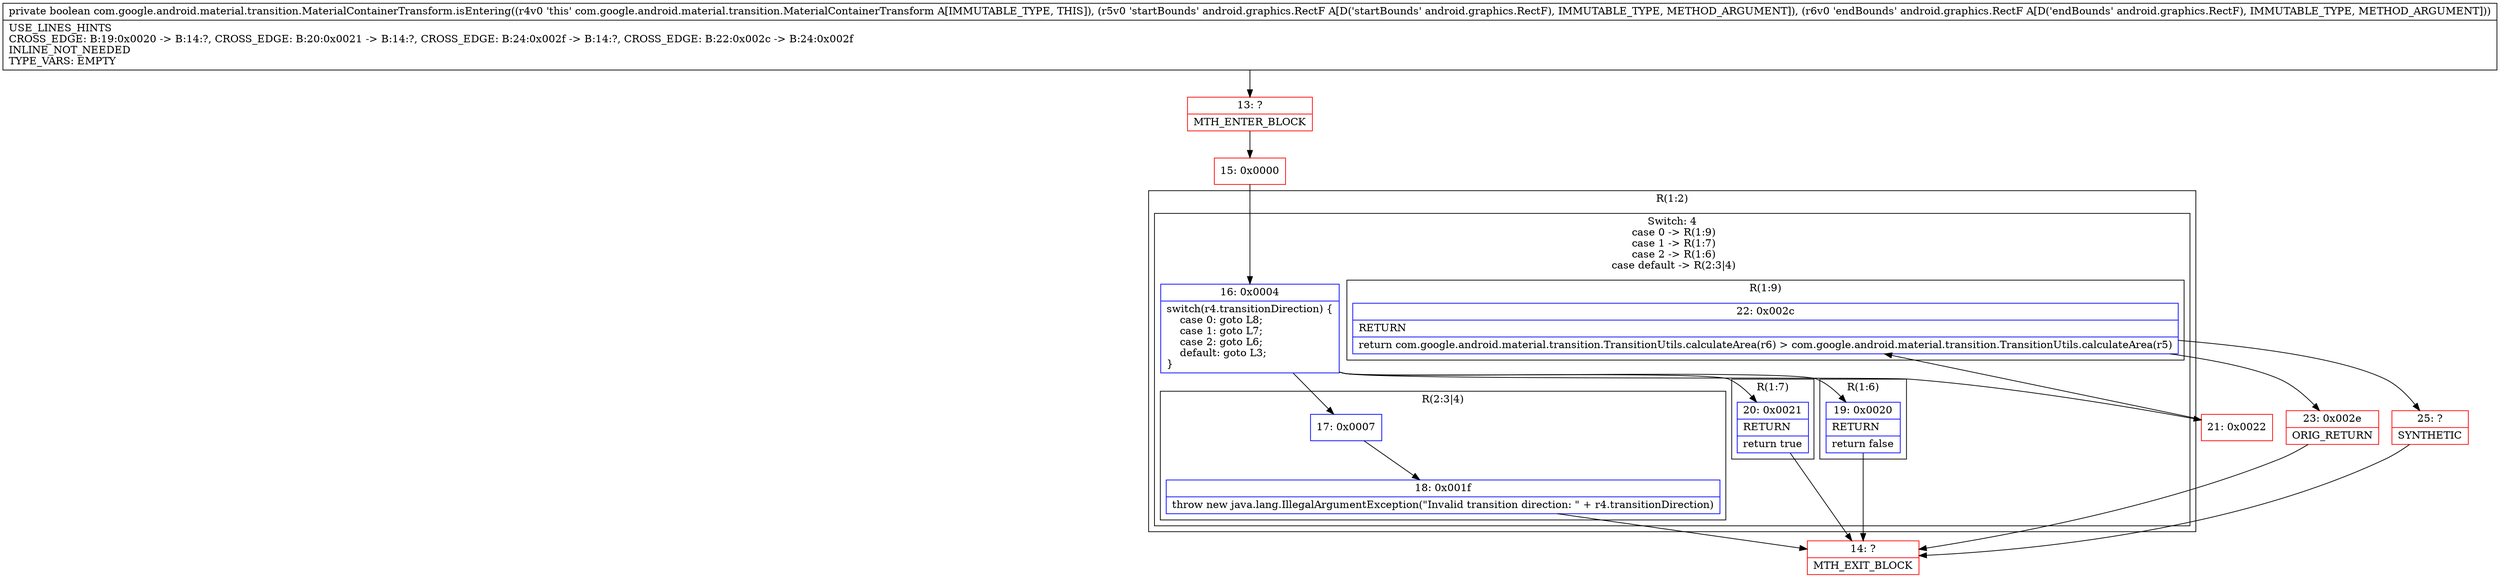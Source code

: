 digraph "CFG forcom.google.android.material.transition.MaterialContainerTransform.isEntering(Landroid\/graphics\/RectF;Landroid\/graphics\/RectF;)Z" {
subgraph cluster_Region_38289077 {
label = "R(1:2)";
node [shape=record,color=blue];
subgraph cluster_SwitchRegion_2105584423 {
label = "Switch: 4
 case 0 -> R(1:9)
 case 1 -> R(1:7)
 case 2 -> R(1:6)
 case default -> R(2:3|4)";
node [shape=record,color=blue];
Node_16 [shape=record,label="{16\:\ 0x0004|switch(r4.transitionDirection) \{\l    case 0: goto L8;\l    case 1: goto L7;\l    case 2: goto L6;\l    default: goto L3;\l\}\l}"];
subgraph cluster_Region_2027953659 {
label = "R(1:9)";
node [shape=record,color=blue];
Node_22 [shape=record,label="{22\:\ 0x002c|RETURN\l|return com.google.android.material.transition.TransitionUtils.calculateArea(r6) \> com.google.android.material.transition.TransitionUtils.calculateArea(r5)\l}"];
}
subgraph cluster_Region_781057302 {
label = "R(1:7)";
node [shape=record,color=blue];
Node_20 [shape=record,label="{20\:\ 0x0021|RETURN\l|return true\l}"];
}
subgraph cluster_Region_1844696036 {
label = "R(1:6)";
node [shape=record,color=blue];
Node_19 [shape=record,label="{19\:\ 0x0020|RETURN\l|return false\l}"];
}
subgraph cluster_Region_357729518 {
label = "R(2:3|4)";
node [shape=record,color=blue];
Node_17 [shape=record,label="{17\:\ 0x0007}"];
Node_18 [shape=record,label="{18\:\ 0x001f|throw new java.lang.IllegalArgumentException(\"Invalid transition direction: \" + r4.transitionDirection)\l}"];
}
}
}
Node_13 [shape=record,color=red,label="{13\:\ ?|MTH_ENTER_BLOCK\l}"];
Node_15 [shape=record,color=red,label="{15\:\ 0x0000}"];
Node_14 [shape=record,color=red,label="{14\:\ ?|MTH_EXIT_BLOCK\l}"];
Node_21 [shape=record,color=red,label="{21\:\ 0x0022}"];
Node_23 [shape=record,color=red,label="{23\:\ 0x002e|ORIG_RETURN\l}"];
Node_25 [shape=record,color=red,label="{25\:\ ?|SYNTHETIC\l}"];
MethodNode[shape=record,label="{private boolean com.google.android.material.transition.MaterialContainerTransform.isEntering((r4v0 'this' com.google.android.material.transition.MaterialContainerTransform A[IMMUTABLE_TYPE, THIS]), (r5v0 'startBounds' android.graphics.RectF A[D('startBounds' android.graphics.RectF), IMMUTABLE_TYPE, METHOD_ARGUMENT]), (r6v0 'endBounds' android.graphics.RectF A[D('endBounds' android.graphics.RectF), IMMUTABLE_TYPE, METHOD_ARGUMENT]))  | USE_LINES_HINTS\lCROSS_EDGE: B:19:0x0020 \-\> B:14:?, CROSS_EDGE: B:20:0x0021 \-\> B:14:?, CROSS_EDGE: B:24:0x002f \-\> B:14:?, CROSS_EDGE: B:22:0x002c \-\> B:24:0x002f\lINLINE_NOT_NEEDED\lTYPE_VARS: EMPTY\l}"];
MethodNode -> Node_13;Node_16 -> Node_17;
Node_16 -> Node_19;
Node_16 -> Node_20;
Node_16 -> Node_21;
Node_22 -> Node_23;
Node_22 -> Node_25;
Node_20 -> Node_14;
Node_19 -> Node_14;
Node_17 -> Node_18;
Node_18 -> Node_14;
Node_13 -> Node_15;
Node_15 -> Node_16;
Node_21 -> Node_22;
Node_23 -> Node_14;
Node_25 -> Node_14;
}

